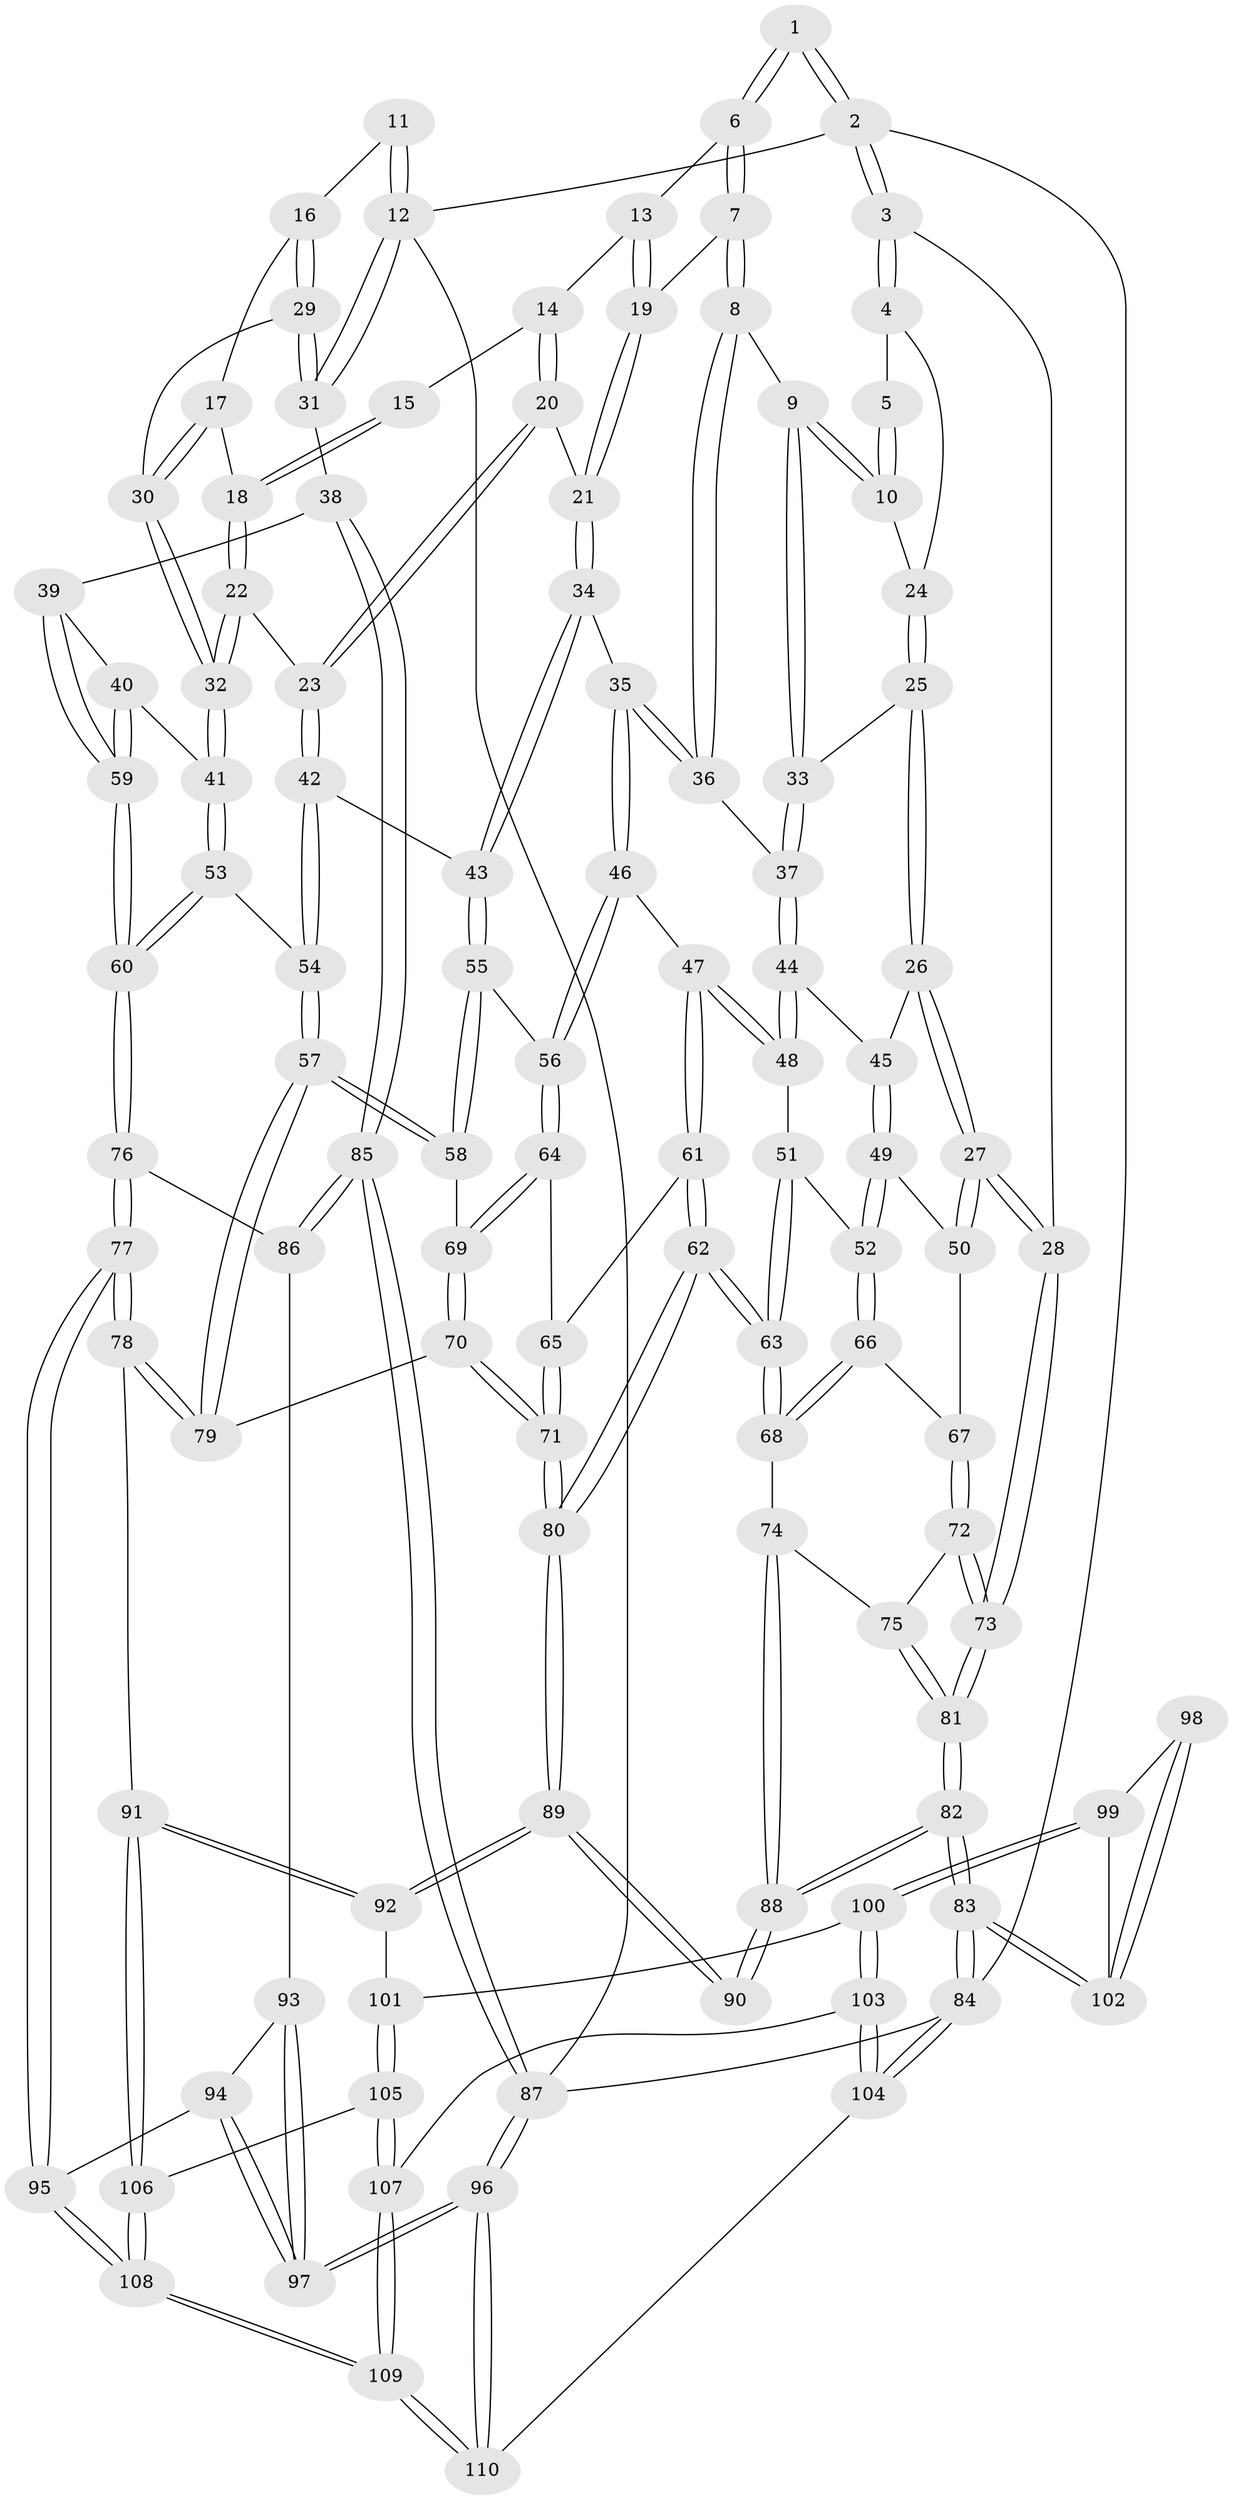 // coarse degree distribution, {4: 0.38961038961038963, 8: 0.012987012987012988, 5: 0.36363636363636365, 6: 0.07792207792207792, 3: 0.12987012987012986, 2: 0.025974025974025976}
// Generated by graph-tools (version 1.1) at 2025/52/02/27/25 19:52:38]
// undirected, 110 vertices, 272 edges
graph export_dot {
graph [start="1"]
  node [color=gray90,style=filled];
  1 [pos="+0.23661920269660197+0"];
  2 [pos="+0+0"];
  3 [pos="+0+0.17238005619433985"];
  4 [pos="+0+0.11551183330813743"];
  5 [pos="+0.18878957664629883+0"];
  6 [pos="+0.4028312177989147+0"];
  7 [pos="+0.2673933197807741+0.1909977825356395"];
  8 [pos="+0.22168941675679157+0.20795913746847527"];
  9 [pos="+0.1662468880595861+0.16132689402402337"];
  10 [pos="+0.16366296662089033+0.15593738924896336"];
  11 [pos="+0.8952474625053736+0"];
  12 [pos="+1+0"];
  13 [pos="+0.45083236482632877+0"];
  14 [pos="+0.5005819240907885+0"];
  15 [pos="+0.7585891307827444+0"];
  16 [pos="+0.9264841998990427+0.14339888218468635"];
  17 [pos="+0.816024113667145+0.14529786373018216"];
  18 [pos="+0.7820370817650596+0.13656228034473203"];
  19 [pos="+0.32741499505831395+0.2029131801784562"];
  20 [pos="+0.5153614899967852+0"];
  21 [pos="+0.41440209607090706+0.2511353164400541"];
  22 [pos="+0.7139109065308722+0.2713278159339065"];
  23 [pos="+0.6653810918269687+0.2805502859682356"];
  24 [pos="+0.0554940621231474+0.14691987218333372"];
  25 [pos="+0.05520406593631019+0.28007604657641844"];
  26 [pos="+0.04584818218457274+0.2879244728840436"];
  27 [pos="+0+0.3485910219983702"];
  28 [pos="+0+0.34830026731034347"];
  29 [pos="+0.978592032228952+0.22852831731668607"];
  30 [pos="+0.9225537239981825+0.2570097266184634"];
  31 [pos="+1+0.2571667411268441"];
  32 [pos="+0.8335759657569342+0.3222938521288874"];
  33 [pos="+0.05889534027386867+0.27831149053363313"];
  34 [pos="+0.42355965422315717+0.29871873291573464"];
  35 [pos="+0.39869800206264283+0.33297830092979624"];
  36 [pos="+0.22044172310674884+0.26831163165473054"];
  37 [pos="+0.20863920955767104+0.29051024968816674"];
  38 [pos="+1+0.4534094969919499"];
  39 [pos="+1+0.4596610545525849"];
  40 [pos="+0.8613453266750113+0.38519572660138435"];
  41 [pos="+0.8490691416792364+0.3695849821315943"];
  42 [pos="+0.6406936118771578+0.3095367369138116"];
  43 [pos="+0.6179277095810932+0.3191710468281265"];
  44 [pos="+0.20801822604090942+0.29602922002411"];
  45 [pos="+0.13336411633391557+0.3666123172455218"];
  46 [pos="+0.38873536207870957+0.36555583454232843"];
  47 [pos="+0.3305933793688226+0.40796594134295594"];
  48 [pos="+0.25444285814203765+0.4016158309256395"];
  49 [pos="+0.13184025687692466+0.4260588723089165"];
  50 [pos="+0.04309440929777264+0.42910073637776974"];
  51 [pos="+0.23058368787247702+0.4205161047681053"];
  52 [pos="+0.13301947965910976+0.42710128103018474"];
  53 [pos="+0.7204374086604041+0.5006801908803536"];
  54 [pos="+0.7066502302928547+0.49653746019296735"];
  55 [pos="+0.5803363647629648+0.39121436472680504"];
  56 [pos="+0.4584191690046645+0.459173327104173"];
  57 [pos="+0.5922348875522261+0.567511072016383"];
  58 [pos="+0.5722298798732729+0.5359776529418605"];
  59 [pos="+0.8472249057583883+0.579736466235235"];
  60 [pos="+0.8337947379995068+0.5994350000892996"];
  61 [pos="+0.32598301034868593+0.5230801130687023"];
  62 [pos="+0.2956448419691393+0.6292600706568428"];
  63 [pos="+0.22813329042278524+0.6063302585422173"];
  64 [pos="+0.46012626195597395+0.46968552027350896"];
  65 [pos="+0.4579129007236038+0.4728707383622004"];
  66 [pos="+0.13996955054129936+0.492050409153991"];
  67 [pos="+0.06597353136554905+0.5188699645274994"];
  68 [pos="+0.21187863230241766+0.6055197108199302"];
  69 [pos="+0.5145348296131518+0.5063306447878198"];
  70 [pos="+0.40330137938948174+0.6296829549815195"];
  71 [pos="+0.4005754044551497+0.63011044393086"];
  72 [pos="+0.05293435376684345+0.5458587821186283"];
  73 [pos="+0+0.3939073111567472"];
  74 [pos="+0.18922780178819879+0.6142452048468022"];
  75 [pos="+0.06762287467550412+0.6001296221132405"];
  76 [pos="+0.835435420482144+0.6462193158978773"];
  77 [pos="+0.7206923736088189+0.7704879292443033"];
  78 [pos="+0.66415066769167+0.7651823495667684"];
  79 [pos="+0.5842602064563092+0.6111998192186379"];
  80 [pos="+0.333244936925624+0.6670502446366072"];
  81 [pos="+0+0.8656546262763536"];
  82 [pos="+0+1"];
  83 [pos="+0+1"];
  84 [pos="+0+1"];
  85 [pos="+1+0.6974172238558513"];
  86 [pos="+0.982378023617833+0.6927891797872363"];
  87 [pos="+1+1"];
  88 [pos="+0.055461643134572886+0.8255148475525149"];
  89 [pos="+0.33492744301376276+0.6799593255817836"];
  90 [pos="+0.21805986911625805+0.7731284431164335"];
  91 [pos="+0.6590631919241247+0.7685392363486804"];
  92 [pos="+0.3481398008502639+0.7060968156248156"];
  93 [pos="+0.9359820687525212+0.7859551500539387"];
  94 [pos="+0.806406590666963+0.8767546418936447"];
  95 [pos="+0.7800257213686481+0.8541412452870265"];
  96 [pos="+1+1"];
  97 [pos="+1+1"];
  98 [pos="+0.22752084386111998+0.8183204814763004"];
  99 [pos="+0.23774402713400503+0.8343785099048387"];
  100 [pos="+0.27657081063417727+0.8712003144727831"];
  101 [pos="+0.3632740349612419+0.7897243322811746"];
  102 [pos="+0.19766723305337972+0.850936117504027"];
  103 [pos="+0.15555859473358796+1"];
  104 [pos="+0+1"];
  105 [pos="+0.4194396871473891+0.8589241821567164"];
  106 [pos="+0.5760891049677389+0.8591498595257786"];
  107 [pos="+0.4049459315975307+0.9186956706842592"];
  108 [pos="+0.5692214477586822+1"];
  109 [pos="+0.5605633423462905+1"];
  110 [pos="+0.5615759669737678+1"];
  1 -- 2;
  1 -- 2;
  1 -- 6;
  1 -- 6;
  2 -- 3;
  2 -- 3;
  2 -- 12;
  2 -- 84;
  3 -- 4;
  3 -- 4;
  3 -- 28;
  4 -- 5;
  4 -- 24;
  5 -- 10;
  5 -- 10;
  6 -- 7;
  6 -- 7;
  6 -- 13;
  7 -- 8;
  7 -- 8;
  7 -- 19;
  8 -- 9;
  8 -- 36;
  8 -- 36;
  9 -- 10;
  9 -- 10;
  9 -- 33;
  9 -- 33;
  10 -- 24;
  11 -- 12;
  11 -- 12;
  11 -- 16;
  12 -- 31;
  12 -- 31;
  12 -- 87;
  13 -- 14;
  13 -- 19;
  13 -- 19;
  14 -- 15;
  14 -- 20;
  14 -- 20;
  15 -- 18;
  15 -- 18;
  16 -- 17;
  16 -- 29;
  16 -- 29;
  17 -- 18;
  17 -- 30;
  17 -- 30;
  18 -- 22;
  18 -- 22;
  19 -- 21;
  19 -- 21;
  20 -- 21;
  20 -- 23;
  20 -- 23;
  21 -- 34;
  21 -- 34;
  22 -- 23;
  22 -- 32;
  22 -- 32;
  23 -- 42;
  23 -- 42;
  24 -- 25;
  24 -- 25;
  25 -- 26;
  25 -- 26;
  25 -- 33;
  26 -- 27;
  26 -- 27;
  26 -- 45;
  27 -- 28;
  27 -- 28;
  27 -- 50;
  27 -- 50;
  28 -- 73;
  28 -- 73;
  29 -- 30;
  29 -- 31;
  29 -- 31;
  30 -- 32;
  30 -- 32;
  31 -- 38;
  32 -- 41;
  32 -- 41;
  33 -- 37;
  33 -- 37;
  34 -- 35;
  34 -- 43;
  34 -- 43;
  35 -- 36;
  35 -- 36;
  35 -- 46;
  35 -- 46;
  36 -- 37;
  37 -- 44;
  37 -- 44;
  38 -- 39;
  38 -- 85;
  38 -- 85;
  39 -- 40;
  39 -- 59;
  39 -- 59;
  40 -- 41;
  40 -- 59;
  40 -- 59;
  41 -- 53;
  41 -- 53;
  42 -- 43;
  42 -- 54;
  42 -- 54;
  43 -- 55;
  43 -- 55;
  44 -- 45;
  44 -- 48;
  44 -- 48;
  45 -- 49;
  45 -- 49;
  46 -- 47;
  46 -- 56;
  46 -- 56;
  47 -- 48;
  47 -- 48;
  47 -- 61;
  47 -- 61;
  48 -- 51;
  49 -- 50;
  49 -- 52;
  49 -- 52;
  50 -- 67;
  51 -- 52;
  51 -- 63;
  51 -- 63;
  52 -- 66;
  52 -- 66;
  53 -- 54;
  53 -- 60;
  53 -- 60;
  54 -- 57;
  54 -- 57;
  55 -- 56;
  55 -- 58;
  55 -- 58;
  56 -- 64;
  56 -- 64;
  57 -- 58;
  57 -- 58;
  57 -- 79;
  57 -- 79;
  58 -- 69;
  59 -- 60;
  59 -- 60;
  60 -- 76;
  60 -- 76;
  61 -- 62;
  61 -- 62;
  61 -- 65;
  62 -- 63;
  62 -- 63;
  62 -- 80;
  62 -- 80;
  63 -- 68;
  63 -- 68;
  64 -- 65;
  64 -- 69;
  64 -- 69;
  65 -- 71;
  65 -- 71;
  66 -- 67;
  66 -- 68;
  66 -- 68;
  67 -- 72;
  67 -- 72;
  68 -- 74;
  69 -- 70;
  69 -- 70;
  70 -- 71;
  70 -- 71;
  70 -- 79;
  71 -- 80;
  71 -- 80;
  72 -- 73;
  72 -- 73;
  72 -- 75;
  73 -- 81;
  73 -- 81;
  74 -- 75;
  74 -- 88;
  74 -- 88;
  75 -- 81;
  75 -- 81;
  76 -- 77;
  76 -- 77;
  76 -- 86;
  77 -- 78;
  77 -- 78;
  77 -- 95;
  77 -- 95;
  78 -- 79;
  78 -- 79;
  78 -- 91;
  80 -- 89;
  80 -- 89;
  81 -- 82;
  81 -- 82;
  82 -- 83;
  82 -- 83;
  82 -- 88;
  82 -- 88;
  83 -- 84;
  83 -- 84;
  83 -- 102;
  83 -- 102;
  84 -- 104;
  84 -- 104;
  84 -- 87;
  85 -- 86;
  85 -- 86;
  85 -- 87;
  85 -- 87;
  86 -- 93;
  87 -- 96;
  87 -- 96;
  88 -- 90;
  88 -- 90;
  89 -- 90;
  89 -- 90;
  89 -- 92;
  89 -- 92;
  91 -- 92;
  91 -- 92;
  91 -- 106;
  91 -- 106;
  92 -- 101;
  93 -- 94;
  93 -- 97;
  93 -- 97;
  94 -- 95;
  94 -- 97;
  94 -- 97;
  95 -- 108;
  95 -- 108;
  96 -- 97;
  96 -- 97;
  96 -- 110;
  96 -- 110;
  98 -- 99;
  98 -- 102;
  98 -- 102;
  99 -- 100;
  99 -- 100;
  99 -- 102;
  100 -- 101;
  100 -- 103;
  100 -- 103;
  101 -- 105;
  101 -- 105;
  103 -- 104;
  103 -- 104;
  103 -- 107;
  104 -- 110;
  105 -- 106;
  105 -- 107;
  105 -- 107;
  106 -- 108;
  106 -- 108;
  107 -- 109;
  107 -- 109;
  108 -- 109;
  108 -- 109;
  109 -- 110;
  109 -- 110;
}
